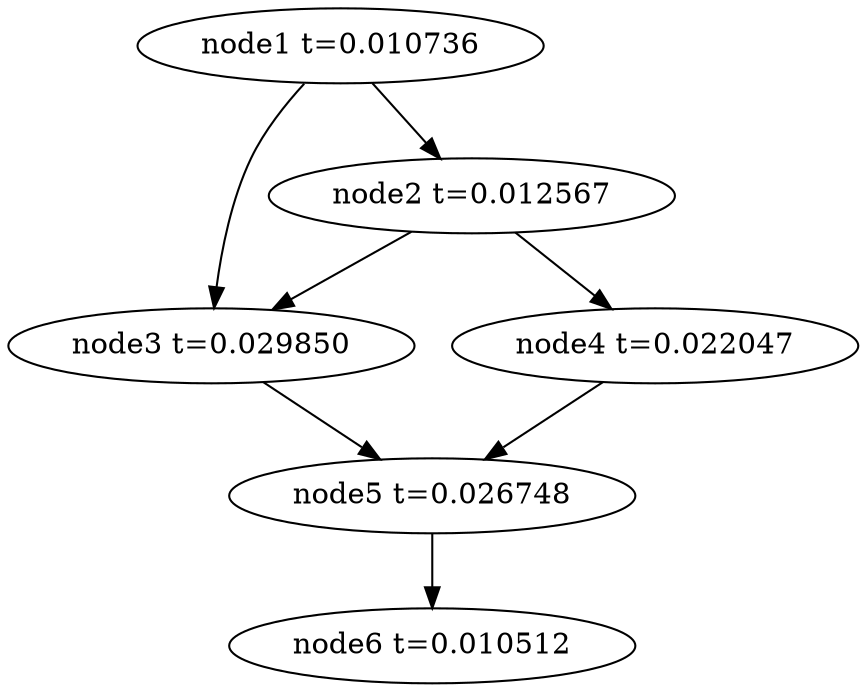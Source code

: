 digraph g{
	node6[label="node6 t=0.010512"]
	node5 -> node6
	node5[label="node5 t=0.026748"];
	node4 -> node5
	node4[label="node4 t=0.022047"];
	node3 -> node5
	node3[label="node3 t=0.029850"];
	node2 -> node4
	node2 -> node3
	node2[label="node2 t=0.012567"];
	node1 -> node3
	node1 -> node2
	node1[label="node1 t=0.010736"];
}
